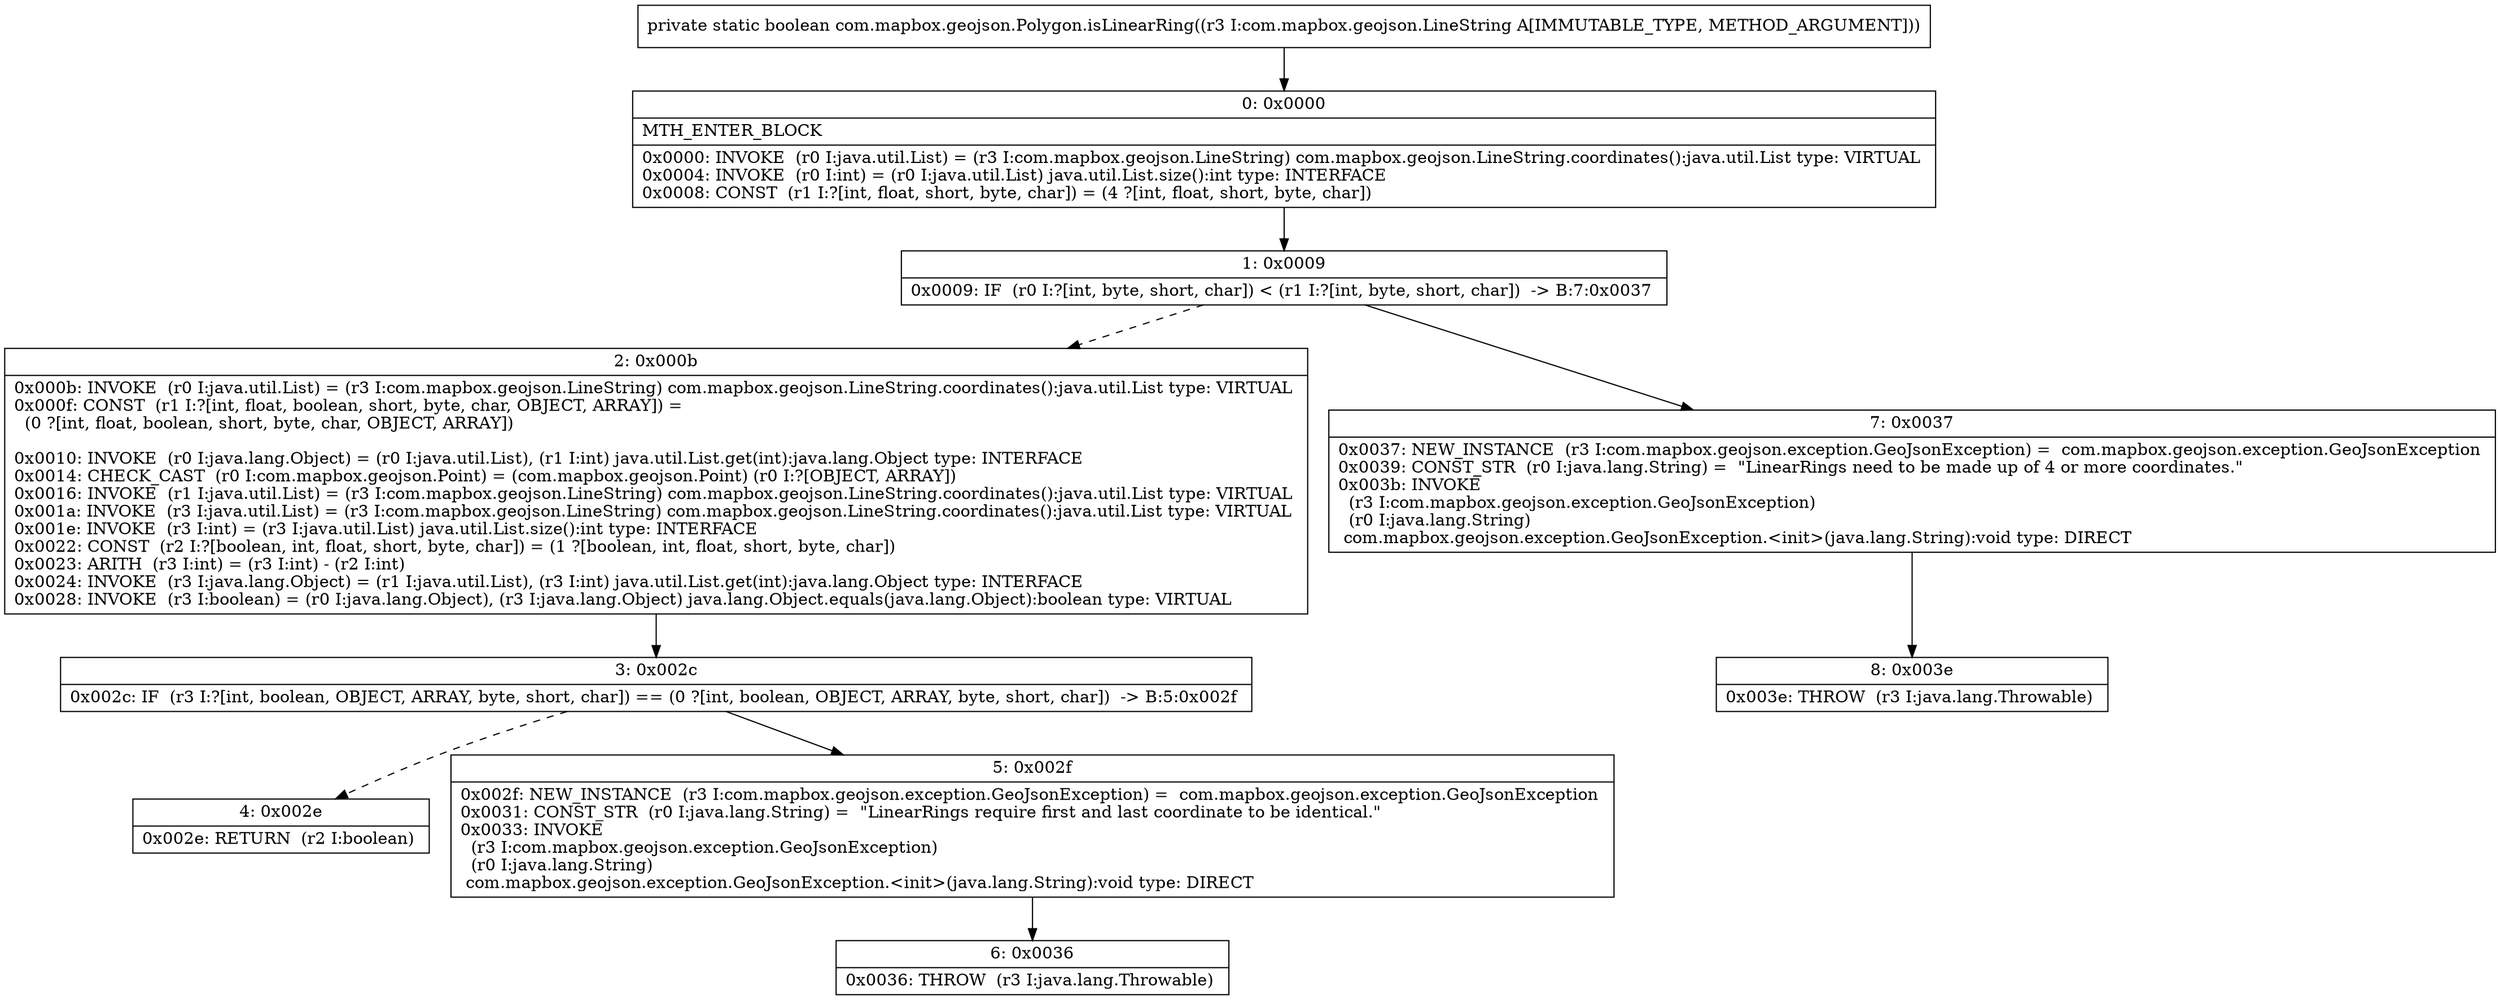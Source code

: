 digraph "CFG forcom.mapbox.geojson.Polygon.isLinearRing(Lcom\/mapbox\/geojson\/LineString;)Z" {
Node_0 [shape=record,label="{0\:\ 0x0000|MTH_ENTER_BLOCK\l|0x0000: INVOKE  (r0 I:java.util.List) = (r3 I:com.mapbox.geojson.LineString) com.mapbox.geojson.LineString.coordinates():java.util.List type: VIRTUAL \l0x0004: INVOKE  (r0 I:int) = (r0 I:java.util.List) java.util.List.size():int type: INTERFACE \l0x0008: CONST  (r1 I:?[int, float, short, byte, char]) = (4 ?[int, float, short, byte, char]) \l}"];
Node_1 [shape=record,label="{1\:\ 0x0009|0x0009: IF  (r0 I:?[int, byte, short, char]) \< (r1 I:?[int, byte, short, char])  \-\> B:7:0x0037 \l}"];
Node_2 [shape=record,label="{2\:\ 0x000b|0x000b: INVOKE  (r0 I:java.util.List) = (r3 I:com.mapbox.geojson.LineString) com.mapbox.geojson.LineString.coordinates():java.util.List type: VIRTUAL \l0x000f: CONST  (r1 I:?[int, float, boolean, short, byte, char, OBJECT, ARRAY]) = \l  (0 ?[int, float, boolean, short, byte, char, OBJECT, ARRAY])\l \l0x0010: INVOKE  (r0 I:java.lang.Object) = (r0 I:java.util.List), (r1 I:int) java.util.List.get(int):java.lang.Object type: INTERFACE \l0x0014: CHECK_CAST  (r0 I:com.mapbox.geojson.Point) = (com.mapbox.geojson.Point) (r0 I:?[OBJECT, ARRAY]) \l0x0016: INVOKE  (r1 I:java.util.List) = (r3 I:com.mapbox.geojson.LineString) com.mapbox.geojson.LineString.coordinates():java.util.List type: VIRTUAL \l0x001a: INVOKE  (r3 I:java.util.List) = (r3 I:com.mapbox.geojson.LineString) com.mapbox.geojson.LineString.coordinates():java.util.List type: VIRTUAL \l0x001e: INVOKE  (r3 I:int) = (r3 I:java.util.List) java.util.List.size():int type: INTERFACE \l0x0022: CONST  (r2 I:?[boolean, int, float, short, byte, char]) = (1 ?[boolean, int, float, short, byte, char]) \l0x0023: ARITH  (r3 I:int) = (r3 I:int) \- (r2 I:int) \l0x0024: INVOKE  (r3 I:java.lang.Object) = (r1 I:java.util.List), (r3 I:int) java.util.List.get(int):java.lang.Object type: INTERFACE \l0x0028: INVOKE  (r3 I:boolean) = (r0 I:java.lang.Object), (r3 I:java.lang.Object) java.lang.Object.equals(java.lang.Object):boolean type: VIRTUAL \l}"];
Node_3 [shape=record,label="{3\:\ 0x002c|0x002c: IF  (r3 I:?[int, boolean, OBJECT, ARRAY, byte, short, char]) == (0 ?[int, boolean, OBJECT, ARRAY, byte, short, char])  \-\> B:5:0x002f \l}"];
Node_4 [shape=record,label="{4\:\ 0x002e|0x002e: RETURN  (r2 I:boolean) \l}"];
Node_5 [shape=record,label="{5\:\ 0x002f|0x002f: NEW_INSTANCE  (r3 I:com.mapbox.geojson.exception.GeoJsonException) =  com.mapbox.geojson.exception.GeoJsonException \l0x0031: CONST_STR  (r0 I:java.lang.String) =  \"LinearRings require first and last coordinate to be identical.\" \l0x0033: INVOKE  \l  (r3 I:com.mapbox.geojson.exception.GeoJsonException)\l  (r0 I:java.lang.String)\l com.mapbox.geojson.exception.GeoJsonException.\<init\>(java.lang.String):void type: DIRECT \l}"];
Node_6 [shape=record,label="{6\:\ 0x0036|0x0036: THROW  (r3 I:java.lang.Throwable) \l}"];
Node_7 [shape=record,label="{7\:\ 0x0037|0x0037: NEW_INSTANCE  (r3 I:com.mapbox.geojson.exception.GeoJsonException) =  com.mapbox.geojson.exception.GeoJsonException \l0x0039: CONST_STR  (r0 I:java.lang.String) =  \"LinearRings need to be made up of 4 or more coordinates.\" \l0x003b: INVOKE  \l  (r3 I:com.mapbox.geojson.exception.GeoJsonException)\l  (r0 I:java.lang.String)\l com.mapbox.geojson.exception.GeoJsonException.\<init\>(java.lang.String):void type: DIRECT \l}"];
Node_8 [shape=record,label="{8\:\ 0x003e|0x003e: THROW  (r3 I:java.lang.Throwable) \l}"];
MethodNode[shape=record,label="{private static boolean com.mapbox.geojson.Polygon.isLinearRing((r3 I:com.mapbox.geojson.LineString A[IMMUTABLE_TYPE, METHOD_ARGUMENT])) }"];
MethodNode -> Node_0;
Node_0 -> Node_1;
Node_1 -> Node_2[style=dashed];
Node_1 -> Node_7;
Node_2 -> Node_3;
Node_3 -> Node_4[style=dashed];
Node_3 -> Node_5;
Node_5 -> Node_6;
Node_7 -> Node_8;
}

